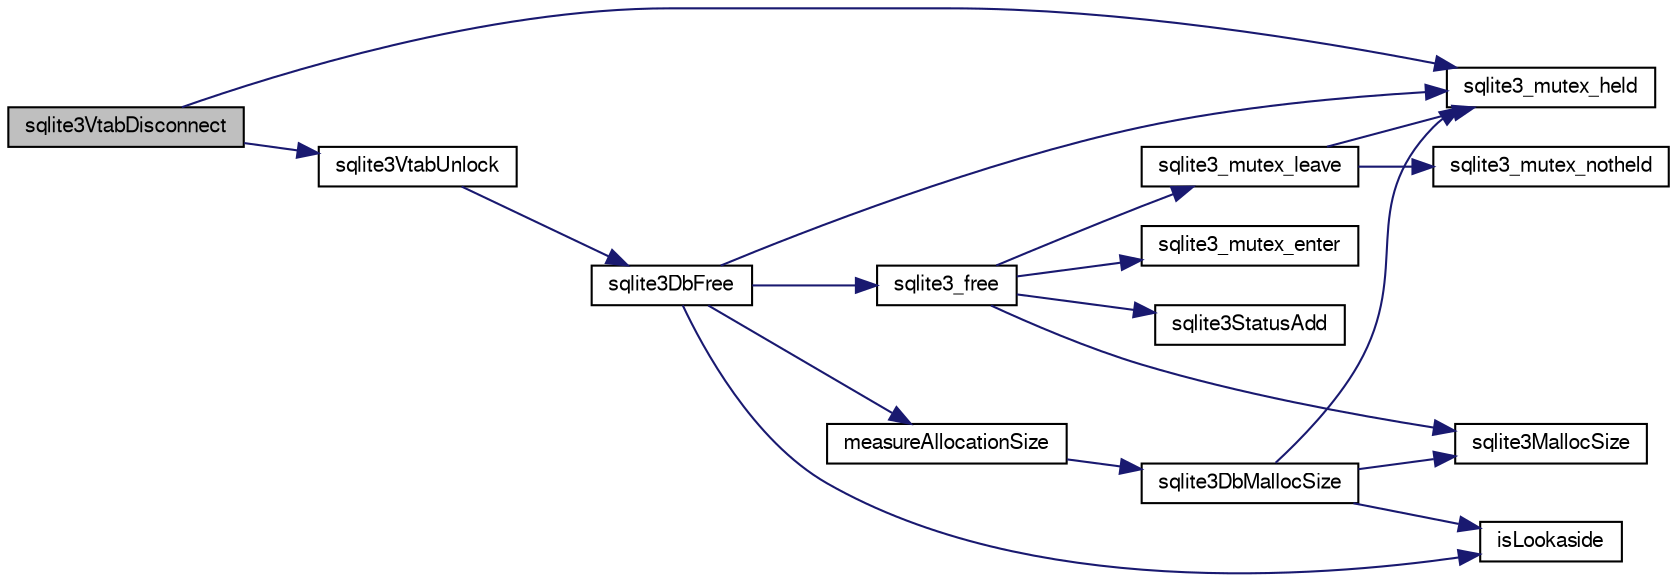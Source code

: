 digraph "sqlite3VtabDisconnect"
{
  edge [fontname="FreeSans",fontsize="10",labelfontname="FreeSans",labelfontsize="10"];
  node [fontname="FreeSans",fontsize="10",shape=record];
  rankdir="LR";
  Node803328 [label="sqlite3VtabDisconnect",height=0.2,width=0.4,color="black", fillcolor="grey75", style="filled", fontcolor="black"];
  Node803328 -> Node803329 [color="midnightblue",fontsize="10",style="solid",fontname="FreeSans"];
  Node803329 [label="sqlite3_mutex_held",height=0.2,width=0.4,color="black", fillcolor="white", style="filled",URL="$sqlite3_8c.html#acf77da68932b6bc163c5e68547ecc3e7"];
  Node803328 -> Node803330 [color="midnightblue",fontsize="10",style="solid",fontname="FreeSans"];
  Node803330 [label="sqlite3VtabUnlock",height=0.2,width=0.4,color="black", fillcolor="white", style="filled",URL="$sqlite3_8c.html#a8b3341682c7724d767ebc8288b9063b4"];
  Node803330 -> Node803331 [color="midnightblue",fontsize="10",style="solid",fontname="FreeSans"];
  Node803331 [label="sqlite3DbFree",height=0.2,width=0.4,color="black", fillcolor="white", style="filled",URL="$sqlite3_8c.html#ac70ab821a6607b4a1b909582dc37a069"];
  Node803331 -> Node803329 [color="midnightblue",fontsize="10",style="solid",fontname="FreeSans"];
  Node803331 -> Node803332 [color="midnightblue",fontsize="10",style="solid",fontname="FreeSans"];
  Node803332 [label="measureAllocationSize",height=0.2,width=0.4,color="black", fillcolor="white", style="filled",URL="$sqlite3_8c.html#a45731e644a22fdb756e2b6337224217a"];
  Node803332 -> Node803333 [color="midnightblue",fontsize="10",style="solid",fontname="FreeSans"];
  Node803333 [label="sqlite3DbMallocSize",height=0.2,width=0.4,color="black", fillcolor="white", style="filled",URL="$sqlite3_8c.html#aa397e5a8a03495203a0767abf0a71f86"];
  Node803333 -> Node803334 [color="midnightblue",fontsize="10",style="solid",fontname="FreeSans"];
  Node803334 [label="sqlite3MallocSize",height=0.2,width=0.4,color="black", fillcolor="white", style="filled",URL="$sqlite3_8c.html#acf5d2a5f35270bafb050bd2def576955"];
  Node803333 -> Node803329 [color="midnightblue",fontsize="10",style="solid",fontname="FreeSans"];
  Node803333 -> Node803335 [color="midnightblue",fontsize="10",style="solid",fontname="FreeSans"];
  Node803335 [label="isLookaside",height=0.2,width=0.4,color="black", fillcolor="white", style="filled",URL="$sqlite3_8c.html#a770fa05ff9717b75e16f4d968a77b897"];
  Node803331 -> Node803335 [color="midnightblue",fontsize="10",style="solid",fontname="FreeSans"];
  Node803331 -> Node803336 [color="midnightblue",fontsize="10",style="solid",fontname="FreeSans"];
  Node803336 [label="sqlite3_free",height=0.2,width=0.4,color="black", fillcolor="white", style="filled",URL="$sqlite3_8c.html#a6552349e36a8a691af5487999ab09519"];
  Node803336 -> Node803337 [color="midnightblue",fontsize="10",style="solid",fontname="FreeSans"];
  Node803337 [label="sqlite3_mutex_enter",height=0.2,width=0.4,color="black", fillcolor="white", style="filled",URL="$sqlite3_8c.html#a1c12cde690bd89f104de5cbad12a6bf5"];
  Node803336 -> Node803338 [color="midnightblue",fontsize="10",style="solid",fontname="FreeSans"];
  Node803338 [label="sqlite3StatusAdd",height=0.2,width=0.4,color="black", fillcolor="white", style="filled",URL="$sqlite3_8c.html#afa029f93586aeab4cc85360905dae9cd"];
  Node803336 -> Node803334 [color="midnightblue",fontsize="10",style="solid",fontname="FreeSans"];
  Node803336 -> Node803339 [color="midnightblue",fontsize="10",style="solid",fontname="FreeSans"];
  Node803339 [label="sqlite3_mutex_leave",height=0.2,width=0.4,color="black", fillcolor="white", style="filled",URL="$sqlite3_8c.html#a5838d235601dbd3c1fa993555c6bcc93"];
  Node803339 -> Node803329 [color="midnightblue",fontsize="10",style="solid",fontname="FreeSans"];
  Node803339 -> Node803340 [color="midnightblue",fontsize="10",style="solid",fontname="FreeSans"];
  Node803340 [label="sqlite3_mutex_notheld",height=0.2,width=0.4,color="black", fillcolor="white", style="filled",URL="$sqlite3_8c.html#a83967c837c1c000d3b5adcfaa688f5dc"];
}
